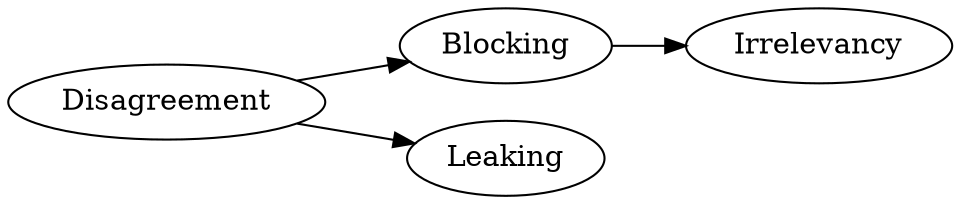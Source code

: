 digraph {
	rankdir=LR
	Disagreement -> Blocking
	Disagreement -> Leaking
	Blocking -> Irrelevancy
}

